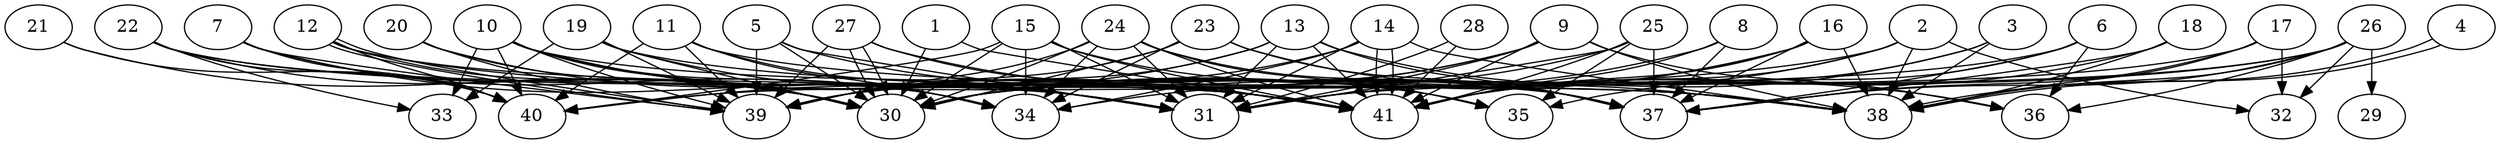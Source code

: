 // DAG (tier=3-complex, mode=data, n=41, ccr=0.509, fat=0.831, density=0.754, regular=0.203, jump=0.346, mindata=4194304, maxdata=33554432)
// DAG automatically generated by daggen at Sun Aug 24 16:33:35 2025
// /home/ermia/Project/Environments/daggen/bin/daggen --dot --ccr 0.509 --fat 0.831 --regular 0.203 --density 0.754 --jump 0.346 --mindata 4194304 --maxdata 33554432 -n 41 
digraph G {
  1 [size="4744016763207072874496", alpha="0.09", expect_size="2372008381603536437248"]
  1 -> 30 [size ="2258677004238848"]
  1 -> 41 [size ="2258677004238848"]
  2 [size="404999814528908672", alpha="0.15", expect_size="202499907264454336"]
  2 -> 31 [size ="8085394348310528"]
  2 -> 32 [size ="8085394348310528"]
  2 -> 38 [size ="8085394348310528"]
  2 -> 40 [size ="8085394348310528"]
  2 -> 41 [size ="8085394348310528"]
  3 [size="348538092268661760", alpha="0.08", expect_size="174269046134330880"]
  3 -> 31 [size ="240821534195712"]
  3 -> 38 [size ="240821534195712"]
  3 -> 41 [size ="240821534195712"]
  4 [size="2991198860668591616", alpha="0.09", expect_size="1495599430334295808"]
  4 -> 38 [size ="2306832714432512"]
  4 -> 38 [size ="2306832714432512"]
  5 [size="33800951353336704", alpha="0.06", expect_size="16900475676668352"]
  5 -> 30 [size ="3969430660841472"]
  5 -> 31 [size ="3969430660841472"]
  5 -> 35 [size ="3969430660841472"]
  5 -> 39 [size ="3969430660841472"]
  6 [size="365588591285071488", alpha="0.16", expect_size="182794295642535744"]
  6 -> 35 [size ="6278538919411712"]
  6 -> 36 [size ="6278538919411712"]
  6 -> 37 [size ="6278538919411712"]
  6 -> 39 [size ="6278538919411712"]
  7 [size="3214867141208496406528", alpha="0.20", expect_size="1607433570604248203264"]
  7 -> 30 [size ="1742603867389952"]
  7 -> 31 [size ="1742603867389952"]
  7 -> 34 [size ="1742603867389952"]
  7 -> 39 [size ="1742603867389952"]
  7 -> 40 [size ="1742603867389952"]
  8 [size="9388586423387164672", alpha="0.20", expect_size="4694293211693582336"]
  8 -> 30 [size ="3306632540848128"]
  8 -> 37 [size ="3306632540848128"]
  8 -> 41 [size ="3306632540848128"]
  9 [size="121845133062478112", alpha="0.07", expect_size="60922566531239056"]
  9 -> 30 [size ="2171440849747968"]
  9 -> 31 [size ="2171440849747968"]
  9 -> 36 [size ="2171440849747968"]
  9 -> 38 [size ="2171440849747968"]
  9 -> 39 [size ="2171440849747968"]
  9 -> 41 [size ="2171440849747968"]
  10 [size="2736067649231606272", alpha="0.13", expect_size="1368033824615803136"]
  10 -> 30 [size ="3916326074580992"]
  10 -> 31 [size ="3916326074580992"]
  10 -> 33 [size ="3916326074580992"]
  10 -> 34 [size ="3916326074580992"]
  10 -> 37 [size ="3916326074580992"]
  10 -> 39 [size ="3916326074580992"]
  10 -> 40 [size ="3916326074580992"]
  10 -> 41 [size ="3916326074580992"]
  11 [size="4709381839199198208", alpha="0.20", expect_size="2354690919599599104"]
  11 -> 31 [size ="3283025093722112"]
  11 -> 34 [size ="3283025093722112"]
  11 -> 38 [size ="3283025093722112"]
  11 -> 39 [size ="3283025093722112"]
  11 -> 40 [size ="3283025093722112"]
  12 [size="16484992425103443623936", alpha="0.07", expect_size="8242496212551721811968"]
  12 -> 30 [size ="5181821973168128"]
  12 -> 38 [size ="5181821973168128"]
  12 -> 39 [size ="5181821973168128"]
  12 -> 39 [size ="5181821973168128"]
  12 -> 40 [size ="5181821973168128"]
  12 -> 41 [size ="5181821973168128"]
  13 [size="12859112174300730228736", alpha="0.09", expect_size="6429556087150365114368"]
  13 -> 31 [size ="4391005457481728"]
  13 -> 36 [size ="4391005457481728"]
  13 -> 37 [size ="4391005457481728"]
  13 -> 39 [size ="4391005457481728"]
  13 -> 40 [size ="4391005457481728"]
  13 -> 41 [size ="4391005457481728"]
  14 [size="2247612200474391040", alpha="0.12", expect_size="1123806100237195520"]
  14 -> 31 [size ="964904878080000"]
  14 -> 34 [size ="964904878080000"]
  14 -> 38 [size ="964904878080000"]
  14 -> 39 [size ="964904878080000"]
  14 -> 41 [size ="964904878080000"]
  14 -> 41 [size ="964904878080000"]
  15 [size="24796054124284075835392", alpha="0.08", expect_size="12398027062142037917696"]
  15 -> 30 [size ="6802653820485632"]
  15 -> 31 [size ="6802653820485632"]
  15 -> 34 [size ="6802653820485632"]
  15 -> 37 [size ="6802653820485632"]
  15 -> 40 [size ="6802653820485632"]
  15 -> 41 [size ="6802653820485632"]
  16 [size="4073559430223956480", alpha="0.15", expect_size="2036779715111978240"]
  16 -> 30 [size ="1509857635074048"]
  16 -> 34 [size ="1509857635074048"]
  16 -> 37 [size ="1509857635074048"]
  16 -> 38 [size ="1509857635074048"]
  16 -> 41 [size ="1509857635074048"]
  17 [size="13770741740414976000", alpha="0.07", expect_size="6885370870207488000"]
  17 -> 30 [size ="5280275751763968"]
  17 -> 32 [size ="5280275751763968"]
  17 -> 37 [size ="5280275751763968"]
  17 -> 38 [size ="5280275751763968"]
  18 [size="7183369900334682112", alpha="0.09", expect_size="3591684950167341056"]
  18 -> 37 [size ="7730500303060992"]
  18 -> 38 [size ="7730500303060992"]
  18 -> 41 [size ="7730500303060992"]
  19 [size="43055372834971440", alpha="0.06", expect_size="21527686417485720"]
  19 -> 30 [size ="3556334423244800"]
  19 -> 33 [size ="3556334423244800"]
  19 -> 38 [size ="3556334423244800"]
  19 -> 39 [size ="3556334423244800"]
  19 -> 41 [size ="3556334423244800"]
  20 [size="16215855049435846279168", alpha="0.07", expect_size="8107927524717923139584"]
  20 -> 30 [size ="5125267722862592"]
  20 -> 31 [size ="5125267722862592"]
  20 -> 39 [size ="5125267722862592"]
  21 [size="914889811246472064", alpha="0.09", expect_size="457444905623236032"]
  21 -> 30 [size ="797769237266432"]
  21 -> 40 [size ="797769237266432"]
  22 [size="145838625443101472", alpha="0.18", expect_size="72919312721550736"]
  22 -> 30 [size ="240462099120128"]
  22 -> 31 [size ="240462099120128"]
  22 -> 33 [size ="240462099120128"]
  22 -> 40 [size ="240462099120128"]
  22 -> 41 [size ="240462099120128"]
  23 [size="6169088421522467840", alpha="0.17", expect_size="3084544210761233920"]
  23 -> 30 [size ="3054802946752512"]
  23 -> 34 [size ="3054802946752512"]
  23 -> 37 [size ="3054802946752512"]
  23 -> 38 [size ="3054802946752512"]
  23 -> 39 [size ="3054802946752512"]
  24 [size="5959195910092095488000", alpha="0.04", expect_size="2979597955046047744000"]
  24 -> 30 [size ="2629551993651200"]
  24 -> 31 [size ="2629551993651200"]
  24 -> 34 [size ="2629551993651200"]
  24 -> 35 [size ="2629551993651200"]
  24 -> 37 [size ="2629551993651200"]
  24 -> 39 [size ="2629551993651200"]
  24 -> 41 [size ="2629551993651200"]
  25 [size="5969277547989510144", alpha="0.08", expect_size="2984638773994755072"]
  25 -> 30 [size ="2644424995635200"]
  25 -> 31 [size ="2644424995635200"]
  25 -> 35 [size ="2644424995635200"]
  25 -> 37 [size ="2644424995635200"]
  25 -> 41 [size ="2644424995635200"]
  26 [size="13953235929288302592", alpha="0.09", expect_size="6976617964644151296"]
  26 -> 29 [size ="7262126401912832"]
  26 -> 30 [size ="7262126401912832"]
  26 -> 31 [size ="7262126401912832"]
  26 -> 32 [size ="7262126401912832"]
  26 -> 36 [size ="7262126401912832"]
  26 -> 37 [size ="7262126401912832"]
  26 -> 38 [size ="7262126401912832"]
  27 [size="100035790717089376", alpha="0.07", expect_size="50017895358544688"]
  27 -> 30 [size ="4023260282880000"]
  27 -> 30 [size ="4023260282880000"]
  27 -> 37 [size ="4023260282880000"]
  27 -> 39 [size ="4023260282880000"]
  27 -> 41 [size ="4023260282880000"]
  28 [size="907832664688967936", alpha="0.07", expect_size="453916332344483968"]
  28 -> 31 [size ="649761451409408"]
  28 -> 41 [size ="649761451409408"]
  29 [size="189113543955295040", alpha="0.15", expect_size="94556771977647520"]
  30 [size="233753304258660736", alpha="0.04", expect_size="116876652129330368"]
  31 [size="126777572239191264", alpha="0.18", expect_size="63388786119595632"]
  32 [size="161828236006464960", alpha="0.02", expect_size="80914118003232480"]
  33 [size="2930703695401835520", alpha="0.04", expect_size="1465351847700917760"]
  34 [size="20007052665921668", alpha="0.16", expect_size="10003526332960834"]
  35 [size="6146093824751758336", alpha="0.16", expect_size="3073046912375879168"]
  36 [size="350804514164141888", alpha="0.10", expect_size="175402257082070944"]
  37 [size="6387869165782296576", alpha="0.02", expect_size="3193934582891148288"]
  38 [size="312716090011851264", alpha="0.03", expect_size="156358045005925632"]
  39 [size="7122054104767522816", alpha="0.08", expect_size="3561027052383761408"]
  40 [size="5837647419580916736", alpha="0.04", expect_size="2918823709790458368"]
  41 [size="359604280317471168", alpha="0.19", expect_size="179802140158735584"]
}